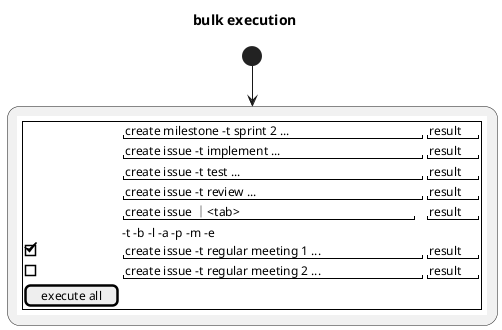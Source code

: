 @startuml

title bulk execution

(*) --> "
{{
  salt
  {+
       　| "create milestone -t sprint 2 ...     " | "result"
       　| "create issue -t implement ...        " | "result"
       　| "create issue -t test ...             " | "result"
       　| "create issue -t review ...           " | "result"
       　| "create issue ｜<tab>                 " | "result"
       　|  -t -b -l -a -p -m -e                   | 　
    [X]　| "create issue -t regular meeting 1 ..." | "result"
    [ ]　| "create issue -t regular meeting 2 ..." | "result"
    [execute all]
  }
}}
" as bulk

@enduml